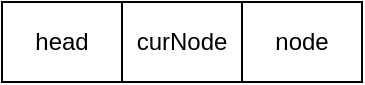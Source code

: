 <mxfile version="20.1.1" type="github">
  <diagram id="RiWFlUIz2rJF0WPUWizV" name="第 1 页">
    <mxGraphModel dx="1038" dy="579" grid="1" gridSize="10" guides="1" tooltips="1" connect="1" arrows="1" fold="1" page="1" pageScale="1" pageWidth="3300" pageHeight="4681" math="0" shadow="0">
      <root>
        <mxCell id="0" />
        <mxCell id="1" parent="0" />
        <mxCell id="Sk3TQp1bHcUMEiFsqlwO-1" value="" style="shape=table;startSize=0;container=1;collapsible=0;childLayout=tableLayout;" vertex="1" parent="1">
          <mxGeometry x="170" y="190" width="180" height="40" as="geometry" />
        </mxCell>
        <mxCell id="Sk3TQp1bHcUMEiFsqlwO-2" value="" style="shape=tableRow;horizontal=0;startSize=0;swimlaneHead=0;swimlaneBody=0;top=0;left=0;bottom=0;right=0;collapsible=0;dropTarget=0;fillColor=none;points=[[0,0.5],[1,0.5]];portConstraint=eastwest;" vertex="1" parent="Sk3TQp1bHcUMEiFsqlwO-1">
          <mxGeometry width="180" height="40" as="geometry" />
        </mxCell>
        <mxCell id="Sk3TQp1bHcUMEiFsqlwO-3" value="head" style="shape=partialRectangle;html=1;whiteSpace=wrap;connectable=0;overflow=hidden;fillColor=none;top=0;left=0;bottom=0;right=0;pointerEvents=1;" vertex="1" parent="Sk3TQp1bHcUMEiFsqlwO-2">
          <mxGeometry width="60" height="40" as="geometry">
            <mxRectangle width="60" height="40" as="alternateBounds" />
          </mxGeometry>
        </mxCell>
        <mxCell id="Sk3TQp1bHcUMEiFsqlwO-4" value="curNode" style="shape=partialRectangle;html=1;whiteSpace=wrap;connectable=0;overflow=hidden;fillColor=none;top=0;left=0;bottom=0;right=0;pointerEvents=1;" vertex="1" parent="Sk3TQp1bHcUMEiFsqlwO-2">
          <mxGeometry x="60" width="60" height="40" as="geometry">
            <mxRectangle width="60" height="40" as="alternateBounds" />
          </mxGeometry>
        </mxCell>
        <mxCell id="Sk3TQp1bHcUMEiFsqlwO-5" value="node" style="shape=partialRectangle;html=1;whiteSpace=wrap;connectable=0;overflow=hidden;fillColor=none;top=0;left=0;bottom=0;right=0;pointerEvents=1;" vertex="1" parent="Sk3TQp1bHcUMEiFsqlwO-2">
          <mxGeometry x="120" width="60" height="40" as="geometry">
            <mxRectangle width="60" height="40" as="alternateBounds" />
          </mxGeometry>
        </mxCell>
      </root>
    </mxGraphModel>
  </diagram>
</mxfile>

